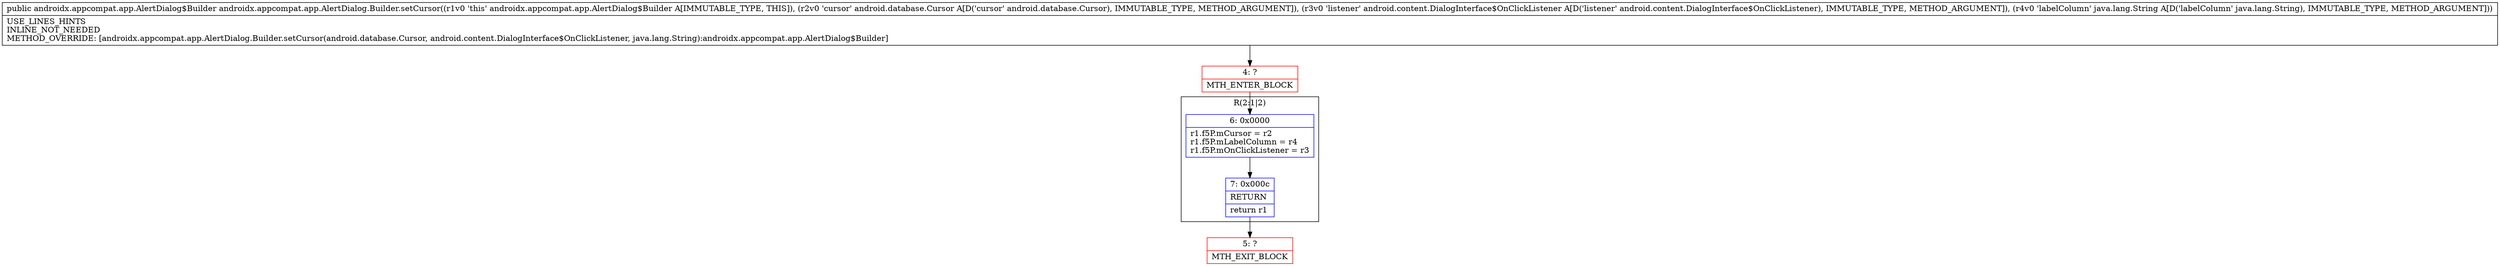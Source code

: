 digraph "CFG forandroidx.appcompat.app.AlertDialog.Builder.setCursor(Landroid\/database\/Cursor;Landroid\/content\/DialogInterface$OnClickListener;Ljava\/lang\/String;)Landroidx\/appcompat\/app\/AlertDialog$Builder;" {
subgraph cluster_Region_1594221729 {
label = "R(2:1|2)";
node [shape=record,color=blue];
Node_6 [shape=record,label="{6\:\ 0x0000|r1.f5P.mCursor = r2\lr1.f5P.mLabelColumn = r4\lr1.f5P.mOnClickListener = r3\l}"];
Node_7 [shape=record,label="{7\:\ 0x000c|RETURN\l|return r1\l}"];
}
Node_4 [shape=record,color=red,label="{4\:\ ?|MTH_ENTER_BLOCK\l}"];
Node_5 [shape=record,color=red,label="{5\:\ ?|MTH_EXIT_BLOCK\l}"];
MethodNode[shape=record,label="{public androidx.appcompat.app.AlertDialog$Builder androidx.appcompat.app.AlertDialog.Builder.setCursor((r1v0 'this' androidx.appcompat.app.AlertDialog$Builder A[IMMUTABLE_TYPE, THIS]), (r2v0 'cursor' android.database.Cursor A[D('cursor' android.database.Cursor), IMMUTABLE_TYPE, METHOD_ARGUMENT]), (r3v0 'listener' android.content.DialogInterface$OnClickListener A[D('listener' android.content.DialogInterface$OnClickListener), IMMUTABLE_TYPE, METHOD_ARGUMENT]), (r4v0 'labelColumn' java.lang.String A[D('labelColumn' java.lang.String), IMMUTABLE_TYPE, METHOD_ARGUMENT]))  | USE_LINES_HINTS\lINLINE_NOT_NEEDED\lMETHOD_OVERRIDE: [androidx.appcompat.app.AlertDialog.Builder.setCursor(android.database.Cursor, android.content.DialogInterface$OnClickListener, java.lang.String):androidx.appcompat.app.AlertDialog$Builder]\l}"];
MethodNode -> Node_4;Node_6 -> Node_7;
Node_7 -> Node_5;
Node_4 -> Node_6;
}

